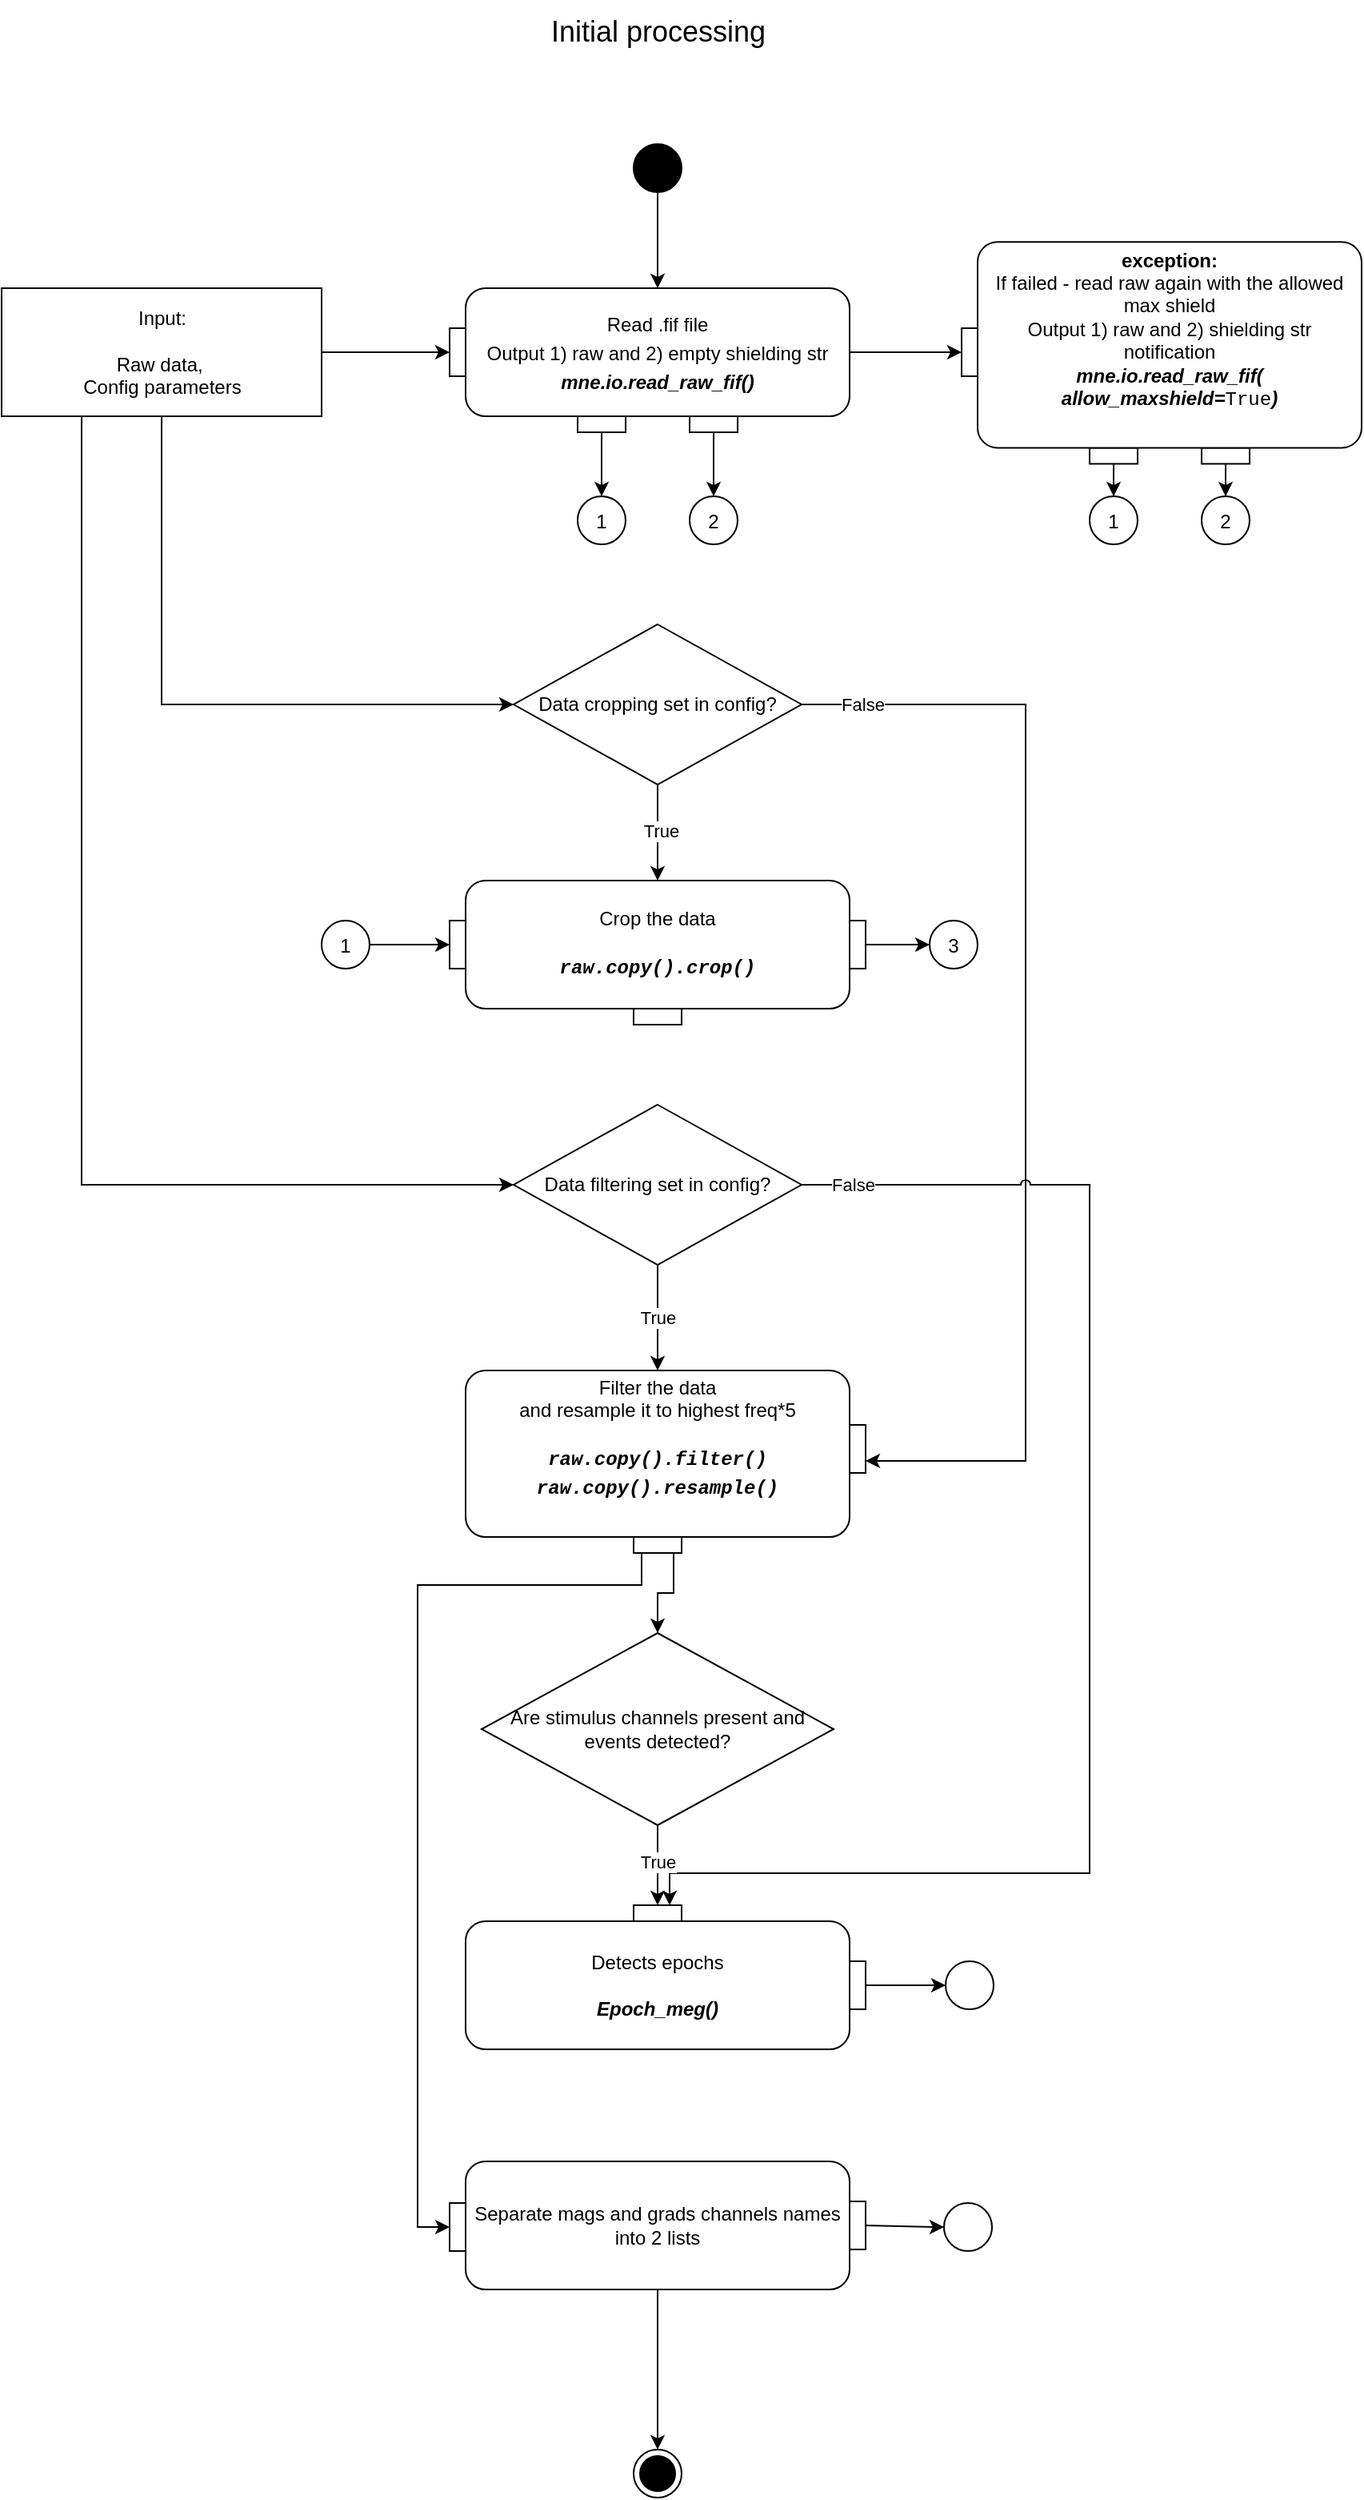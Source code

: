 <mxfile version="20.8.16" type="device"><diagram name="Page-1" id="dtkTwhtDY3SrjnRo8XkO"><mxGraphModel dx="1363" dy="1439" grid="1" gridSize="10" guides="1" tooltips="1" connect="1" arrows="1" fold="1" page="0" pageScale="1" pageWidth="827" pageHeight="1169" math="0" shadow="0"><root><mxCell id="0"/><mxCell id="1" parent="0"/><mxCell id="lJstjDnfzTnsdC9-dKv9-14" value="&lt;font style=&quot;&quot;&gt;Initial processing&lt;br&gt;&lt;/font&gt;" style="text;html=1;align=center;verticalAlign=middle;resizable=0;points=[];autosize=1;strokeColor=none;fillColor=none;fontSize=18;fontFamily=Helvetica;" parent="1" vertex="1"><mxGeometry x="530" y="-230" width="160" height="40" as="geometry"/></mxCell><mxCell id="Hj6t8Wg3zo5F8Rk16agh-6" value="" style="edgeStyle=orthogonalEdgeStyle;rounded=0;orthogonalLoop=1;jettySize=auto;html=1;fontFamily=Helvetica;fontColor=#000000;" edge="1" parent="1" source="VmBpd-jAXGRa_ZSsbWtE-1" target="Hj6t8Wg3zo5F8Rk16agh-4"><mxGeometry relative="1" as="geometry"/></mxCell><mxCell id="Hj6t8Wg3zo5F8Rk16agh-36" style="edgeStyle=orthogonalEdgeStyle;rounded=0;orthogonalLoop=1;jettySize=auto;html=1;fontFamily=Helvetica;fontColor=#000000;entryX=0;entryY=0.5;entryDx=0;entryDy=0;" edge="1" parent="1" source="VmBpd-jAXGRa_ZSsbWtE-1" target="Hj6t8Wg3zo5F8Rk16agh-35"><mxGeometry relative="1" as="geometry"><Array as="points"><mxPoint x="300" y="210"/></Array></mxGeometry></mxCell><mxCell id="Hj6t8Wg3zo5F8Rk16agh-43" style="edgeStyle=orthogonalEdgeStyle;rounded=0;orthogonalLoop=1;jettySize=auto;html=1;exitX=0.25;exitY=1;exitDx=0;exitDy=0;entryX=0;entryY=0.5;entryDx=0;entryDy=0;fontFamily=Helvetica;fontColor=#000000;" edge="1" parent="1" source="VmBpd-jAXGRa_ZSsbWtE-1" target="Hj6t8Wg3zo5F8Rk16agh-42"><mxGeometry relative="1" as="geometry"/></mxCell><mxCell id="VmBpd-jAXGRa_ZSsbWtE-1" value="Input:&lt;br&gt;&lt;br&gt;Raw data,&amp;nbsp;&lt;br&gt;Config parameters&lt;br&gt;" style="html=1;" parent="1" vertex="1"><mxGeometry x="200" y="-50" width="200" height="80" as="geometry"/></mxCell><mxCell id="Hj6t8Wg3zo5F8Rk16agh-7" value="" style="edgeStyle=orthogonalEdgeStyle;rounded=0;orthogonalLoop=1;jettySize=auto;html=1;fontFamily=Helvetica;fontColor=#000000;" edge="1" parent="1" source="VmBpd-jAXGRa_ZSsbWtE-2" target="Hj6t8Wg3zo5F8Rk16agh-3"><mxGeometry relative="1" as="geometry"/></mxCell><mxCell id="VmBpd-jAXGRa_ZSsbWtE-2" value="" style="ellipse;fillColor=strokeColor;" parent="1" vertex="1"><mxGeometry x="595" y="-140" width="30" height="30" as="geometry"/></mxCell><mxCell id="VmBpd-jAXGRa_ZSsbWtE-25" value="" style="group" parent="1" vertex="1" connectable="0"><mxGeometry x="490" y="310" width="250" height="100" as="geometry"/></mxCell><mxCell id="VmBpd-jAXGRa_ZSsbWtE-26" value="Crop the data&lt;b&gt;&lt;i&gt;&lt;br&gt;&lt;br&gt;&lt;/i&gt;&lt;/b&gt;&lt;div style=&quot;font-family: Menlo, Monaco, &amp;quot;Courier New&amp;quot;, monospace; line-height: 18px;&quot;&gt;&lt;b&gt;&lt;i&gt;raw.copy().crop()&lt;/i&gt;&lt;/b&gt;&lt;/div&gt;" style="html=1;align=center;verticalAlign=middle;rounded=1;absoluteArcSize=1;arcSize=25;dashed=0;fontFamily=Helvetica;fontSize=12;whiteSpace=wrap;container=0;noLabel=0;imageAlign=center;" parent="VmBpd-jAXGRa_ZSsbWtE-25" vertex="1"><mxGeometry y="10" width="240" height="80" as="geometry"/></mxCell><mxCell id="VmBpd-jAXGRa_ZSsbWtE-27" value="pinOut 2" style="fontStyle=0;labelPosition=center;verticalLabelPosition=bottom;align=center;verticalAlign=top;spacingLeft=2;fontFamily=Helvetica;fontSize=12;resizable=0;container=0;noLabel=1;" parent="VmBpd-jAXGRa_ZSsbWtE-25" vertex="1"><mxGeometry x="105" y="90" width="30" height="10" as="geometry"/></mxCell><mxCell id="Hj6t8Wg3zo5F8Rk16agh-88" value="pinIn 2" style="fontStyle=0;labelPosition=left;verticalLabelPosition=middle;align=right;verticalAlign=middle;spacingLeft=2;fontFamily=Helvetica;fontSize=12;flipH=0;resizable=0;container=0;noLabel=1;" vertex="1" parent="VmBpd-jAXGRa_ZSsbWtE-25"><mxGeometry x="240" y="35" width="10" height="30" as="geometry"/></mxCell><mxCell id="VmBpd-jAXGRa_ZSsbWtE-67" value="" style="ellipse;html=1;shape=endState;fillColor=strokeColor;" parent="1" vertex="1"><mxGeometry x="595" y="1300" width="30" height="30" as="geometry"/></mxCell><mxCell id="Hj6t8Wg3zo5F8Rk16agh-2" value="" style="group;flipV=1;" vertex="1" connectable="0" parent="1"><mxGeometry x="480" y="-50" width="250" height="90" as="geometry"/></mxCell><mxCell id="Hj6t8Wg3zo5F8Rk16agh-3" value="&lt;div style=&quot;line-height: 18px;&quot;&gt;Read .fif file&lt;/div&gt;&lt;div style=&quot;line-height: 18px;&quot;&gt;Output 1) raw and 2) empty shielding str&lt;/div&gt;&lt;div style=&quot;line-height: 18px;&quot;&gt;&lt;div style=&quot;line-height: 18px;&quot;&gt;&lt;b&gt;&lt;i&gt;mne.io.read_raw_fif()&lt;/i&gt;&lt;/b&gt;&lt;/div&gt;&lt;/div&gt;" style="html=1;align=center;verticalAlign=middle;rounded=1;absoluteArcSize=1;arcSize=25;dashed=0;fontFamily=Helvetica;fontSize=12;whiteSpace=wrap;container=0;noLabel=0;imageAlign=center;" vertex="1" parent="Hj6t8Wg3zo5F8Rk16agh-2"><mxGeometry x="10" width="240" height="80" as="geometry"/></mxCell><mxCell id="Hj6t8Wg3zo5F8Rk16agh-4" value="pinIn 2" style="fontStyle=0;labelPosition=left;verticalLabelPosition=middle;align=right;verticalAlign=middle;spacingLeft=2;fontFamily=Helvetica;fontSize=12;flipH=0;resizable=0;container=0;noLabel=1;" vertex="1" parent="Hj6t8Wg3zo5F8Rk16agh-2"><mxGeometry y="25" width="10" height="30" as="geometry"/></mxCell><mxCell id="Hj6t8Wg3zo5F8Rk16agh-5" value="pinIn 1" style="fontStyle=0;labelPosition=center;verticalLabelPosition=top;align=center;verticalAlign=bottom;spacingLeft=2;fontFamily=Helvetica;fontSize=12;resizable=0;container=0;noLabel=1;" vertex="1" parent="Hj6t8Wg3zo5F8Rk16agh-2"><mxGeometry x="80" y="80" width="30" height="10" as="geometry"/></mxCell><mxCell id="Hj6t8Wg3zo5F8Rk16agh-16" value="pinIn 1" style="fontStyle=0;labelPosition=center;verticalLabelPosition=top;align=center;verticalAlign=bottom;spacingLeft=2;fontFamily=Helvetica;fontSize=12;resizable=0;container=0;noLabel=1;" vertex="1" parent="Hj6t8Wg3zo5F8Rk16agh-2"><mxGeometry x="150" y="80" width="30" height="10" as="geometry"/></mxCell><mxCell id="Hj6t8Wg3zo5F8Rk16agh-21" value="1" style="ellipse;fontFamily=Helvetica;fontColor=#000000;" vertex="1" parent="1"><mxGeometry x="880" y="80" width="30" height="30" as="geometry"/></mxCell><mxCell id="Hj6t8Wg3zo5F8Rk16agh-23" value="1" style="ellipse;fontFamily=Helvetica;fontColor=#000000;" vertex="1" parent="1"><mxGeometry x="560" y="80" width="30" height="30" as="geometry"/></mxCell><mxCell id="Hj6t8Wg3zo5F8Rk16agh-24" value="" style="edgeStyle=orthogonalEdgeStyle;rounded=0;orthogonalLoop=1;jettySize=auto;html=1;fontFamily=Helvetica;fontColor=#000000;exitX=0.5;exitY=1;exitDx=0;exitDy=0;" edge="1" parent="1" source="Hj6t8Wg3zo5F8Rk16agh-5" target="Hj6t8Wg3zo5F8Rk16agh-23"><mxGeometry relative="1" as="geometry"/></mxCell><mxCell id="Hj6t8Wg3zo5F8Rk16agh-25" value="" style="edgeStyle=orthogonalEdgeStyle;rounded=0;orthogonalLoop=1;jettySize=auto;html=1;fontFamily=Helvetica;fontColor=#000000;exitX=0.5;exitY=1;exitDx=0;exitDy=0;" edge="1" parent="1" source="Hj6t8Wg3zo5F8Rk16agh-11" target="Hj6t8Wg3zo5F8Rk16agh-21"><mxGeometry relative="1" as="geometry"><mxPoint x="910" y="70" as="sourcePoint"/></mxGeometry></mxCell><mxCell id="Hj6t8Wg3zo5F8Rk16agh-32" value="" style="group" vertex="1" connectable="0" parent="1"><mxGeometry x="800" y="-78.857" width="250" height="138.571" as="geometry"/></mxCell><mxCell id="Hj6t8Wg3zo5F8Rk16agh-26" value="pinIn 2" style="fontStyle=0;labelPosition=left;verticalLabelPosition=middle;align=right;verticalAlign=middle;spacingLeft=2;fontFamily=Helvetica;fontSize=12;flipH=0;resizable=0;container=0;noLabel=1;" vertex="1" parent="Hj6t8Wg3zo5F8Rk16agh-32"><mxGeometry y="53.857" width="10" height="30" as="geometry"/></mxCell><mxCell id="Hj6t8Wg3zo5F8Rk16agh-11" value="pinIn 1" style="fontStyle=0;labelPosition=center;verticalLabelPosition=top;align=center;verticalAlign=bottom;spacingLeft=2;fontFamily=Helvetica;fontSize=12;resizable=0;container=0;noLabel=1;" vertex="1" parent="Hj6t8Wg3zo5F8Rk16agh-32"><mxGeometry x="80" y="128.571" width="30" height="10" as="geometry"/></mxCell><mxCell id="Hj6t8Wg3zo5F8Rk16agh-20" value="pinIn 1" style="fontStyle=0;labelPosition=center;verticalLabelPosition=top;align=center;verticalAlign=bottom;spacingLeft=2;fontFamily=Helvetica;fontSize=12;resizable=0;container=0;noLabel=1;" vertex="1" parent="Hj6t8Wg3zo5F8Rk16agh-32"><mxGeometry x="150" y="128.571" width="30" height="10" as="geometry"/></mxCell><mxCell id="Hj6t8Wg3zo5F8Rk16agh-9" value="&lt;b style=&quot;border-color: var(--border-color);&quot;&gt;exception:&lt;br&gt;&lt;/b&gt;If failed - read raw again with the allowed max shield&lt;br&gt;Output 1) raw and 2) shielding str notification&lt;br&gt;&lt;b style=&quot;border-color: var(--border-color);&quot;&gt;&lt;i style=&quot;border-color: var(--border-color);&quot;&gt;mne.io.read_raw_fif(&lt;br&gt;allow_maxshield=&lt;span style=&quot;border-color: var(--border-color); font-family: Menlo, Monaco, &amp;quot;Courier New&amp;quot;, monospace; font-style: normal; font-weight: 400;&quot;&gt;True&lt;/span&gt;)&lt;/i&gt;&lt;/b&gt;&lt;div style=&quot;font-family: Menlo, Monaco, &amp;quot;Courier New&amp;quot;, monospace; line-height: 18px;&quot;&gt;&lt;br&gt;&lt;/div&gt;" style="html=1;align=center;verticalAlign=middle;rounded=1;absoluteArcSize=1;arcSize=25;dashed=0;fontFamily=Helvetica;fontSize=12;whiteSpace=wrap;container=0;noLabel=0;imageAlign=center;" vertex="1" parent="Hj6t8Wg3zo5F8Rk16agh-32"><mxGeometry x="10" width="240" height="128.571" as="geometry"/></mxCell><mxCell id="Hj6t8Wg3zo5F8Rk16agh-34" style="edgeStyle=orthogonalEdgeStyle;rounded=0;orthogonalLoop=1;jettySize=auto;html=1;entryX=0;entryY=0.5;entryDx=0;entryDy=0;fontFamily=Helvetica;fontColor=#000000;" edge="1" parent="1" source="Hj6t8Wg3zo5F8Rk16agh-3" target="Hj6t8Wg3zo5F8Rk16agh-26"><mxGeometry relative="1" as="geometry"/></mxCell><mxCell id="Hj6t8Wg3zo5F8Rk16agh-37" value="" style="edgeStyle=orthogonalEdgeStyle;rounded=0;orthogonalLoop=1;jettySize=auto;html=1;fontFamily=Helvetica;fontColor=#000000;entryX=0.5;entryY=0;entryDx=0;entryDy=0;" edge="1" parent="1" source="Hj6t8Wg3zo5F8Rk16agh-35" target="VmBpd-jAXGRa_ZSsbWtE-26"><mxGeometry relative="1" as="geometry"><mxPoint x="610" y="320" as="targetPoint"/></mxGeometry></mxCell><mxCell id="Hj6t8Wg3zo5F8Rk16agh-38" value="True" style="edgeLabel;html=1;align=center;verticalAlign=middle;resizable=0;points=[];fontFamily=Helvetica;fontColor=#000000;" vertex="1" connectable="0" parent="Hj6t8Wg3zo5F8Rk16agh-37"><mxGeometry x="-0.033" y="2" relative="1" as="geometry"><mxPoint as="offset"/></mxGeometry></mxCell><mxCell id="Hj6t8Wg3zo5F8Rk16agh-59" style="edgeStyle=orthogonalEdgeStyle;rounded=0;orthogonalLoop=1;jettySize=auto;html=1;fontFamily=Helvetica;fontColor=#000000;entryX=1;entryY=0.75;entryDx=0;entryDy=0;jumpStyle=arc;" edge="1" parent="1" source="Hj6t8Wg3zo5F8Rk16agh-35" target="Hj6t8Wg3zo5F8Rk16agh-48"><mxGeometry relative="1" as="geometry"><mxPoint x="850" y="700" as="targetPoint"/><Array as="points"><mxPoint x="840" y="210"/><mxPoint x="840" y="683"/></Array></mxGeometry></mxCell><mxCell id="Hj6t8Wg3zo5F8Rk16agh-60" value="False" style="edgeLabel;html=1;align=center;verticalAlign=middle;resizable=0;points=[];fontFamily=Helvetica;fontColor=#000000;" vertex="1" connectable="0" parent="Hj6t8Wg3zo5F8Rk16agh-59"><mxGeometry x="-0.896" y="-2" relative="1" as="geometry"><mxPoint x="1" y="-2" as="offset"/></mxGeometry></mxCell><mxCell id="Hj6t8Wg3zo5F8Rk16agh-35" value="Data cropping set in config?" style="rhombus;whiteSpace=wrap;html=1;fontFamily=Helvetica;fontColor=#000000;" vertex="1" parent="1"><mxGeometry x="520" y="160" width="180" height="100" as="geometry"/></mxCell><mxCell id="Hj6t8Wg3zo5F8Rk16agh-47" value="True" style="edgeStyle=orthogonalEdgeStyle;rounded=0;orthogonalLoop=1;jettySize=auto;html=1;fontFamily=Helvetica;fontColor=#000000;" edge="1" parent="1" source="Hj6t8Wg3zo5F8Rk16agh-42" target="Hj6t8Wg3zo5F8Rk16agh-45"><mxGeometry relative="1" as="geometry"/></mxCell><mxCell id="Hj6t8Wg3zo5F8Rk16agh-61" style="edgeStyle=orthogonalEdgeStyle;rounded=0;jumpStyle=arc;orthogonalLoop=1;jettySize=auto;html=1;fontFamily=Helvetica;fontColor=#000000;entryX=0.75;entryY=0;entryDx=0;entryDy=0;" edge="1" parent="1" source="Hj6t8Wg3zo5F8Rk16agh-42" target="Hj6t8Wg3zo5F8Rk16agh-56"><mxGeometry relative="1" as="geometry"><mxPoint x="850" y="990" as="targetPoint"/><Array as="points"><mxPoint x="880" y="510"/><mxPoint x="880" y="940"/><mxPoint x="618" y="940"/></Array></mxGeometry></mxCell><mxCell id="Hj6t8Wg3zo5F8Rk16agh-63" value="False" style="edgeLabel;html=1;align=center;verticalAlign=middle;resizable=0;points=[];fontFamily=Helvetica;fontColor=#000000;" vertex="1" connectable="0" parent="Hj6t8Wg3zo5F8Rk16agh-61"><mxGeometry x="-0.939" y="-3" relative="1" as="geometry"><mxPoint x="5" y="-3" as="offset"/></mxGeometry></mxCell><mxCell id="Hj6t8Wg3zo5F8Rk16agh-42" value="Data filtering set in config?" style="rhombus;whiteSpace=wrap;html=1;fontFamily=Helvetica;fontColor=#000000;" vertex="1" parent="1"><mxGeometry x="520" y="460" width="180" height="100" as="geometry"/></mxCell><mxCell id="Hj6t8Wg3zo5F8Rk16agh-44" value="" style="group" vertex="1" connectable="0" parent="1"><mxGeometry x="490" y="600" width="240" height="130" as="geometry"/></mxCell><mxCell id="Hj6t8Wg3zo5F8Rk16agh-45" value="Filter the data&lt;br&gt;and resample it to highest freq*5&lt;br&gt;&lt;br&gt;&lt;div style=&quot;font-family: Menlo, Monaco, &amp;quot;Courier New&amp;quot;, monospace; line-height: 18px;&quot;&gt;&lt;b&gt;&lt;i&gt;raw.copy().filter()&lt;/i&gt;&lt;/b&gt;&lt;/div&gt;&lt;div style=&quot;font-family: Menlo, Monaco, &amp;quot;Courier New&amp;quot;, monospace; line-height: 18px;&quot;&gt;&lt;b style=&quot;border-color: var(--border-color);&quot;&gt;&lt;i style=&quot;border-color: var(--border-color);&quot;&gt;raw.copy().resample()&lt;/i&gt;&lt;/b&gt;&lt;b&gt;&lt;i&gt;&lt;br&gt;&lt;/i&gt;&lt;/b&gt;&lt;/div&gt;&lt;div style=&quot;font-family: Menlo, Monaco, &amp;quot;Courier New&amp;quot;, monospace; line-height: 18px;&quot;&gt;&lt;b&gt;&lt;i&gt;&lt;br&gt;&lt;/i&gt;&lt;/b&gt;&lt;/div&gt;" style="html=1;align=center;verticalAlign=middle;rounded=1;absoluteArcSize=1;arcSize=25;dashed=0;fontFamily=Helvetica;fontSize=12;whiteSpace=wrap;container=0;noLabel=0;imageAlign=center;" vertex="1" parent="Hj6t8Wg3zo5F8Rk16agh-44"><mxGeometry y="26" width="240" height="104" as="geometry"/></mxCell><mxCell id="Hj6t8Wg3zo5F8Rk16agh-52" value="" style="edgeStyle=orthogonalEdgeStyle;rounded=0;orthogonalLoop=1;jettySize=auto;html=1;fontFamily=Helvetica;fontColor=#000000;exitX=0.75;exitY=1;exitDx=0;exitDy=0;" edge="1" parent="1" source="Hj6t8Wg3zo5F8Rk16agh-46" target="Hj6t8Wg3zo5F8Rk16agh-51"><mxGeometry relative="1" as="geometry"><Array as="points"><mxPoint x="620" y="740"/><mxPoint x="620" y="765"/><mxPoint x="610" y="765"/></Array></mxGeometry></mxCell><mxCell id="Hj6t8Wg3zo5F8Rk16agh-75" style="edgeStyle=orthogonalEdgeStyle;rounded=0;jumpStyle=arc;orthogonalLoop=1;jettySize=auto;html=1;fontFamily=Helvetica;fontColor=#000000;entryX=0;entryY=0.5;entryDx=0;entryDy=0;exitX=0.25;exitY=1;exitDx=0;exitDy=0;" edge="1" parent="1" source="Hj6t8Wg3zo5F8Rk16agh-46" target="Hj6t8Wg3zo5F8Rk16agh-77"><mxGeometry relative="1" as="geometry"><mxPoint x="440" y="1120" as="targetPoint"/><Array as="points"><mxPoint x="600" y="740"/><mxPoint x="600" y="760"/><mxPoint x="460" y="760"/><mxPoint x="460" y="1161"/></Array></mxGeometry></mxCell><mxCell id="Hj6t8Wg3zo5F8Rk16agh-46" value="pinOut 2" style="fontStyle=0;labelPosition=center;verticalLabelPosition=bottom;align=center;verticalAlign=top;spacingLeft=2;fontFamily=Helvetica;fontSize=12;resizable=0;container=0;noLabel=1;" vertex="1" parent="1"><mxGeometry x="595" y="730" width="30" height="10" as="geometry"/></mxCell><mxCell id="Hj6t8Wg3zo5F8Rk16agh-48" value="pinIn 2" style="fontStyle=0;labelPosition=left;verticalLabelPosition=middle;align=right;verticalAlign=middle;spacingLeft=2;fontFamily=Helvetica;fontSize=12;flipH=0;resizable=0;container=0;noLabel=1;" vertex="1" parent="1"><mxGeometry x="730" y="660" width="10" height="30" as="geometry"/></mxCell><mxCell id="Hj6t8Wg3zo5F8Rk16agh-57" value="" style="edgeStyle=orthogonalEdgeStyle;rounded=0;orthogonalLoop=1;jettySize=auto;html=1;fontFamily=Helvetica;fontColor=#000000;" edge="1" parent="1" source="Hj6t8Wg3zo5F8Rk16agh-51" target="Hj6t8Wg3zo5F8Rk16agh-56"><mxGeometry relative="1" as="geometry"/></mxCell><mxCell id="Hj6t8Wg3zo5F8Rk16agh-58" value="True" style="edgeLabel;html=1;align=center;verticalAlign=middle;resizable=0;points=[];fontFamily=Helvetica;fontColor=#000000;" vertex="1" connectable="0" parent="Hj6t8Wg3zo5F8Rk16agh-57"><mxGeometry x="-0.1" y="-4" relative="1" as="geometry"><mxPoint x="4" as="offset"/></mxGeometry></mxCell><mxCell id="Hj6t8Wg3zo5F8Rk16agh-51" value="Are stimulus channels present and events detected?" style="rhombus;whiteSpace=wrap;html=1;fontFamily=Helvetica;fontColor=#000000;" vertex="1" parent="1"><mxGeometry x="500" y="790" width="220" height="120" as="geometry"/></mxCell><mxCell id="Hj6t8Wg3zo5F8Rk16agh-53" value="" style="group;fontFamily=Helvetica;fontColor=#000000;flipH=1;" vertex="1" connectable="0" parent="1"><mxGeometry x="490" y="960" width="250" height="90" as="geometry"/></mxCell><mxCell id="Hj6t8Wg3zo5F8Rk16agh-54" value="Detects epochs&lt;br&gt;&lt;br&gt;&lt;b&gt;&lt;i&gt;Epoch_meg()&lt;/i&gt;&lt;/b&gt;" style="html=1;align=center;verticalAlign=middle;rounded=1;absoluteArcSize=1;arcSize=25;dashed=0;fontFamily=Helvetica;fontSize=12;whiteSpace=wrap;container=0;noLabel=0;imageAlign=center;fontColor=#000000;" vertex="1" parent="Hj6t8Wg3zo5F8Rk16agh-53"><mxGeometry y="10" width="240" height="80" as="geometry"/></mxCell><mxCell id="Hj6t8Wg3zo5F8Rk16agh-55" value="pinIn 2" style="fontStyle=0;labelPosition=left;verticalLabelPosition=middle;align=right;verticalAlign=middle;spacingLeft=2;fontFamily=Helvetica;fontSize=12;flipH=0;resizable=0;container=0;noLabel=1;fontColor=#000000;" vertex="1" parent="Hj6t8Wg3zo5F8Rk16agh-53"><mxGeometry x="240" y="35" width="10" height="30" as="geometry"/></mxCell><mxCell id="Hj6t8Wg3zo5F8Rk16agh-56" value="pinIn 1" style="fontStyle=0;labelPosition=center;verticalLabelPosition=top;align=center;verticalAlign=bottom;spacingLeft=2;fontFamily=Helvetica;fontSize=12;resizable=0;container=0;noLabel=1;fontColor=#000000;" vertex="1" parent="Hj6t8Wg3zo5F8Rk16agh-53"><mxGeometry x="105" width="30" height="10" as="geometry"/></mxCell><mxCell id="Hj6t8Wg3zo5F8Rk16agh-66" value="" style="ellipse;fontFamily=Helvetica;fontColor=#000000;" vertex="1" parent="1"><mxGeometry x="790" y="995" width="30" height="30" as="geometry"/></mxCell><mxCell id="Hj6t8Wg3zo5F8Rk16agh-67" value="" style="edgeStyle=orthogonalEdgeStyle;rounded=0;jumpStyle=arc;orthogonalLoop=1;jettySize=auto;html=1;fontFamily=Helvetica;fontColor=#000000;" edge="1" parent="1" source="Hj6t8Wg3zo5F8Rk16agh-55" target="Hj6t8Wg3zo5F8Rk16agh-66"><mxGeometry relative="1" as="geometry"/></mxCell><mxCell id="Hj6t8Wg3zo5F8Rk16agh-73" value="" style="ellipse;fontFamily=Helvetica;fontColor=#000000;" vertex="1" parent="1"><mxGeometry x="789" y="1146" width="30" height="30" as="geometry"/></mxCell><mxCell id="Hj6t8Wg3zo5F8Rk16agh-74" value="" style="edgeStyle=orthogonalEdgeStyle;rounded=0;jumpStyle=arc;orthogonalLoop=1;jettySize=auto;html=1;fontFamily=Helvetica;fontColor=#000000;" edge="1" parent="1" source="Hj6t8Wg3zo5F8Rk16agh-70" target="Hj6t8Wg3zo5F8Rk16agh-73"><mxGeometry relative="1" as="geometry"/></mxCell><mxCell id="Hj6t8Wg3zo5F8Rk16agh-79" value="" style="group" vertex="1" connectable="0" parent="1"><mxGeometry x="480" y="1110" width="260" height="90" as="geometry"/></mxCell><mxCell id="Hj6t8Wg3zo5F8Rk16agh-68" value="" style="group;fontFamily=Helvetica;fontColor=#000000;flipH=1;" vertex="1" connectable="0" parent="Hj6t8Wg3zo5F8Rk16agh-79"><mxGeometry x="10" width="250" height="90" as="geometry"/></mxCell><mxCell id="Hj6t8Wg3zo5F8Rk16agh-69" value="Separate mags and grads channels names into 2 lists&lt;br&gt;" style="html=1;align=center;verticalAlign=middle;rounded=1;absoluteArcSize=1;arcSize=25;dashed=0;fontFamily=Helvetica;fontSize=12;whiteSpace=wrap;container=0;noLabel=0;imageAlign=center;fontColor=#000000;" vertex="1" parent="Hj6t8Wg3zo5F8Rk16agh-68"><mxGeometry y="10" width="240" height="80" as="geometry"/></mxCell><mxCell id="Hj6t8Wg3zo5F8Rk16agh-70" value="pinIn 2" style="fontStyle=0;labelPosition=left;verticalLabelPosition=middle;align=right;verticalAlign=middle;spacingLeft=2;fontFamily=Helvetica;fontSize=12;flipH=0;resizable=0;container=0;noLabel=1;fontColor=#000000;" vertex="1" parent="Hj6t8Wg3zo5F8Rk16agh-68"><mxGeometry x="240" y="35" width="10" height="30" as="geometry"/></mxCell><mxCell id="Hj6t8Wg3zo5F8Rk16agh-77" value="pinIn 2" style="fontStyle=0;labelPosition=left;verticalLabelPosition=middle;align=right;verticalAlign=middle;spacingLeft=2;fontFamily=Helvetica;fontSize=12;flipH=0;resizable=0;container=0;noLabel=1;fontColor=#000000;" vertex="1" parent="Hj6t8Wg3zo5F8Rk16agh-79"><mxGeometry y="36" width="10" height="30" as="geometry"/></mxCell><mxCell id="Hj6t8Wg3zo5F8Rk16agh-80" value="" style="edgeStyle=orthogonalEdgeStyle;rounded=0;jumpStyle=arc;orthogonalLoop=1;jettySize=auto;html=1;fontFamily=Helvetica;fontColor=#000000;" edge="1" parent="1" source="Hj6t8Wg3zo5F8Rk16agh-69" target="VmBpd-jAXGRa_ZSsbWtE-67"><mxGeometry relative="1" as="geometry"/></mxCell><mxCell id="Hj6t8Wg3zo5F8Rk16agh-81" value="2" style="ellipse;fontFamily=Helvetica;fontColor=#000000;" vertex="1" parent="1"><mxGeometry x="630" y="80" width="30" height="30" as="geometry"/></mxCell><mxCell id="Hj6t8Wg3zo5F8Rk16agh-82" value="2" style="ellipse;fontFamily=Helvetica;fontColor=#000000;" vertex="1" parent="1"><mxGeometry x="950" y="80" width="30" height="30" as="geometry"/></mxCell><mxCell id="Hj6t8Wg3zo5F8Rk16agh-83" value="" style="edgeStyle=orthogonalEdgeStyle;rounded=0;jumpStyle=arc;orthogonalLoop=1;jettySize=auto;html=1;fontFamily=Helvetica;fontColor=#000000;" edge="1" parent="1" source="Hj6t8Wg3zo5F8Rk16agh-16" target="Hj6t8Wg3zo5F8Rk16agh-81"><mxGeometry relative="1" as="geometry"/></mxCell><mxCell id="Hj6t8Wg3zo5F8Rk16agh-84" value="" style="edgeStyle=orthogonalEdgeStyle;rounded=0;jumpStyle=arc;orthogonalLoop=1;jettySize=auto;html=1;fontFamily=Helvetica;fontColor=#000000;" edge="1" parent="1" source="Hj6t8Wg3zo5F8Rk16agh-20" target="Hj6t8Wg3zo5F8Rk16agh-82"><mxGeometry relative="1" as="geometry"/></mxCell><mxCell id="Hj6t8Wg3zo5F8Rk16agh-85" value="pinIn 2" style="fontStyle=0;labelPosition=left;verticalLabelPosition=middle;align=right;verticalAlign=middle;spacingLeft=2;fontFamily=Helvetica;fontSize=12;flipH=0;resizable=0;container=0;noLabel=1;" vertex="1" parent="1"><mxGeometry x="480" y="345" width="10" height="30" as="geometry"/></mxCell><mxCell id="Hj6t8Wg3zo5F8Rk16agh-87" value="" style="edgeStyle=orthogonalEdgeStyle;rounded=0;jumpStyle=arc;orthogonalLoop=1;jettySize=auto;html=1;fontFamily=Helvetica;fontColor=#000000;" edge="1" parent="1" source="Hj6t8Wg3zo5F8Rk16agh-86" target="Hj6t8Wg3zo5F8Rk16agh-85"><mxGeometry relative="1" as="geometry"/></mxCell><mxCell id="Hj6t8Wg3zo5F8Rk16agh-86" value="1" style="ellipse;fontFamily=Helvetica;fontColor=#000000;" vertex="1" parent="1"><mxGeometry x="400" y="345" width="30" height="30" as="geometry"/></mxCell><mxCell id="Hj6t8Wg3zo5F8Rk16agh-89" value="3" style="ellipse;fontFamily=Helvetica;fontColor=#000000;" vertex="1" parent="1"><mxGeometry x="780" y="345" width="30" height="30" as="geometry"/></mxCell><mxCell id="Hj6t8Wg3zo5F8Rk16agh-90" value="" style="edgeStyle=orthogonalEdgeStyle;rounded=0;jumpStyle=arc;orthogonalLoop=1;jettySize=auto;html=1;fontFamily=Helvetica;fontColor=#000000;" edge="1" parent="1" source="Hj6t8Wg3zo5F8Rk16agh-88" target="Hj6t8Wg3zo5F8Rk16agh-89"><mxGeometry relative="1" as="geometry"/></mxCell></root></mxGraphModel></diagram></mxfile>